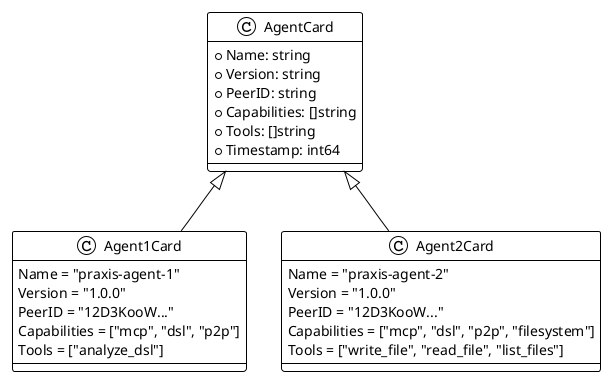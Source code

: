 @startuml
!theme plain

class AgentCard {
  +Name: string
  +Version: string
  +PeerID: string
  +Capabilities: []string
  +Tools: []string
  +Timestamp: int64
}

class Agent1Card {
  Name = "praxis-agent-1"
  Version = "1.0.0"
  PeerID = "12D3KooW..."
  Capabilities = ["mcp", "dsl", "p2p"]
  Tools = ["analyze_dsl"]
}

class Agent2Card {
  Name = "praxis-agent-2"
  Version = "1.0.0"
  PeerID = "12D3KooW..."
  Capabilities = ["mcp", "dsl", "p2p", "filesystem"]
  Tools = ["write_file", "read_file", "list_files"]
}

AgentCard <|-- Agent1Card
AgentCard <|-- Agent2Card

@enduml
